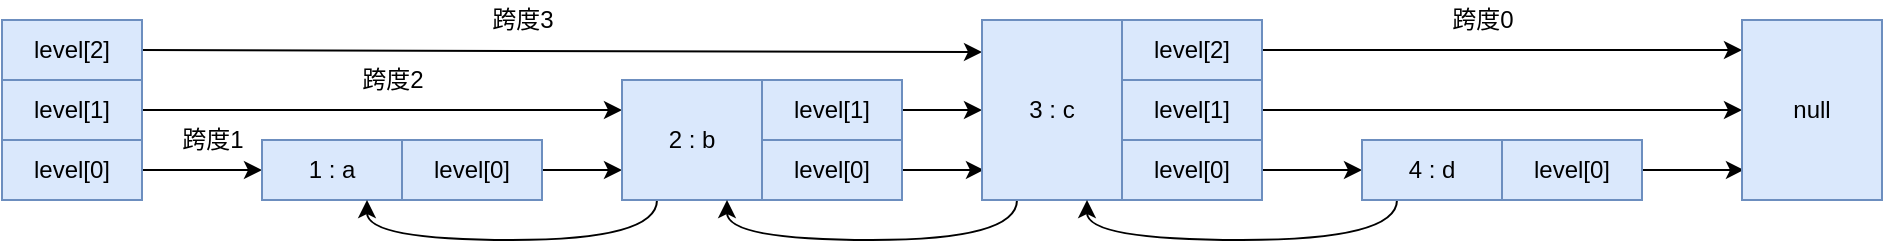 <mxfile version="15.4.0" type="device"><diagram id="lZDYz1M6MobZKNEKq7Ni" name="第 1 页"><mxGraphModel dx="946" dy="626" grid="1" gridSize="10" guides="1" tooltips="1" connect="1" arrows="1" fold="1" page="1" pageScale="1" pageWidth="827" pageHeight="1169" math="0" shadow="0"><root><mxCell id="0"/><mxCell id="1" parent="0"/><mxCell id="ubLJSywxiG84MG5AIEHx-33" style="edgeStyle=orthogonalEdgeStyle;curved=1;rounded=0;orthogonalLoop=1;jettySize=auto;html=1;exitX=1;exitY=0.5;exitDx=0;exitDy=0;entryX=0;entryY=0.5;entryDx=0;entryDy=0;" edge="1" parent="1" source="ubLJSywxiG84MG5AIEHx-2" target="ubLJSywxiG84MG5AIEHx-11"><mxGeometry relative="1" as="geometry"/></mxCell><mxCell id="ubLJSywxiG84MG5AIEHx-2" value="level[0]" style="rounded=0;whiteSpace=wrap;html=1;fillColor=#dae8fc;strokeColor=#6c8ebf;" vertex="1" parent="1"><mxGeometry x="90" y="310" width="70" height="30" as="geometry"/></mxCell><mxCell id="ubLJSywxiG84MG5AIEHx-35" style="edgeStyle=orthogonalEdgeStyle;curved=1;rounded=0;orthogonalLoop=1;jettySize=auto;html=1;exitX=1;exitY=0.5;exitDx=0;exitDy=0;entryX=0;entryY=0.25;entryDx=0;entryDy=0;" edge="1" parent="1" source="ubLJSywxiG84MG5AIEHx-3" target="ubLJSywxiG84MG5AIEHx-13"><mxGeometry relative="1" as="geometry"/></mxCell><mxCell id="ubLJSywxiG84MG5AIEHx-3" value="level[1]" style="rounded=0;whiteSpace=wrap;html=1;fillColor=#dae8fc;strokeColor=#6c8ebf;" vertex="1" parent="1"><mxGeometry x="90" y="280" width="70" height="30" as="geometry"/></mxCell><mxCell id="ubLJSywxiG84MG5AIEHx-39" style="edgeStyle=none;rounded=0;orthogonalLoop=1;jettySize=auto;html=1;exitX=1;exitY=0.5;exitDx=0;exitDy=0;entryX=0;entryY=0.178;entryDx=0;entryDy=0;entryPerimeter=0;" edge="1" parent="1" source="ubLJSywxiG84MG5AIEHx-4" target="ubLJSywxiG84MG5AIEHx-21"><mxGeometry relative="1" as="geometry"/></mxCell><mxCell id="ubLJSywxiG84MG5AIEHx-4" value="level[2]" style="rounded=0;whiteSpace=wrap;html=1;fillColor=#dae8fc;strokeColor=#6c8ebf;" vertex="1" parent="1"><mxGeometry x="90" y="250" width="70" height="30" as="geometry"/></mxCell><mxCell id="ubLJSywxiG84MG5AIEHx-34" style="edgeStyle=orthogonalEdgeStyle;curved=1;rounded=0;orthogonalLoop=1;jettySize=auto;html=1;exitX=1;exitY=0.5;exitDx=0;exitDy=0;entryX=0;entryY=0.75;entryDx=0;entryDy=0;" edge="1" parent="1" source="ubLJSywxiG84MG5AIEHx-8" target="ubLJSywxiG84MG5AIEHx-13"><mxGeometry relative="1" as="geometry"/></mxCell><mxCell id="ubLJSywxiG84MG5AIEHx-8" value="level[0]" style="rounded=0;whiteSpace=wrap;html=1;fillColor=#dae8fc;strokeColor=#6c8ebf;" vertex="1" parent="1"><mxGeometry x="290" y="310" width="70" height="30" as="geometry"/></mxCell><mxCell id="ubLJSywxiG84MG5AIEHx-11" value="1 : a" style="rounded=0;whiteSpace=wrap;html=1;fillColor=#dae8fc;strokeColor=#6c8ebf;" vertex="1" parent="1"><mxGeometry x="220" y="310" width="70" height="30" as="geometry"/></mxCell><mxCell id="ubLJSywxiG84MG5AIEHx-41" style="edgeStyle=none;rounded=0;orthogonalLoop=1;jettySize=auto;html=1;exitX=1;exitY=0.5;exitDx=0;exitDy=0;entryX=0.014;entryY=0.833;entryDx=0;entryDy=0;entryPerimeter=0;" edge="1" parent="1" source="ubLJSywxiG84MG5AIEHx-12" target="ubLJSywxiG84MG5AIEHx-21"><mxGeometry relative="1" as="geometry"/></mxCell><mxCell id="ubLJSywxiG84MG5AIEHx-12" value="level[0]" style="rounded=0;whiteSpace=wrap;html=1;fillColor=#dae8fc;strokeColor=#6c8ebf;" vertex="1" parent="1"><mxGeometry x="470" y="310" width="70" height="30" as="geometry"/></mxCell><mxCell id="ubLJSywxiG84MG5AIEHx-31" style="edgeStyle=orthogonalEdgeStyle;curved=1;rounded=0;orthogonalLoop=1;jettySize=auto;html=1;exitX=0.25;exitY=1;exitDx=0;exitDy=0;entryX=0.75;entryY=1;entryDx=0;entryDy=0;" edge="1" parent="1" source="ubLJSywxiG84MG5AIEHx-13" target="ubLJSywxiG84MG5AIEHx-11"><mxGeometry relative="1" as="geometry"/></mxCell><mxCell id="ubLJSywxiG84MG5AIEHx-13" value="2 : b" style="rounded=0;whiteSpace=wrap;html=1;fillColor=#dae8fc;strokeColor=#6c8ebf;" vertex="1" parent="1"><mxGeometry x="400" y="280" width="70" height="60" as="geometry"/></mxCell><mxCell id="ubLJSywxiG84MG5AIEHx-40" style="edgeStyle=none;rounded=0;orthogonalLoop=1;jettySize=auto;html=1;exitX=1;exitY=0.5;exitDx=0;exitDy=0;entryX=0;entryY=0.5;entryDx=0;entryDy=0;" edge="1" parent="1" source="ubLJSywxiG84MG5AIEHx-14" target="ubLJSywxiG84MG5AIEHx-21"><mxGeometry relative="1" as="geometry"/></mxCell><mxCell id="ubLJSywxiG84MG5AIEHx-14" value="level[1]" style="rounded=0;whiteSpace=wrap;html=1;fillColor=#dae8fc;strokeColor=#6c8ebf;" vertex="1" parent="1"><mxGeometry x="470" y="280" width="70" height="30" as="geometry"/></mxCell><mxCell id="ubLJSywxiG84MG5AIEHx-42" style="edgeStyle=none;rounded=0;orthogonalLoop=1;jettySize=auto;html=1;exitX=1;exitY=0.5;exitDx=0;exitDy=0;entryX=0;entryY=0.5;entryDx=0;entryDy=0;" edge="1" parent="1" source="ubLJSywxiG84MG5AIEHx-16" target="ubLJSywxiG84MG5AIEHx-23"><mxGeometry relative="1" as="geometry"/></mxCell><mxCell id="ubLJSywxiG84MG5AIEHx-16" value="level[0]" style="rounded=0;whiteSpace=wrap;html=1;fillColor=#dae8fc;strokeColor=#6c8ebf;" vertex="1" parent="1"><mxGeometry x="650" y="310" width="70" height="30" as="geometry"/></mxCell><mxCell id="ubLJSywxiG84MG5AIEHx-45" style="edgeStyle=none;rounded=0;orthogonalLoop=1;jettySize=auto;html=1;exitX=1;exitY=0.5;exitDx=0;exitDy=0;entryX=0;entryY=0.5;entryDx=0;entryDy=0;" edge="1" parent="1" source="ubLJSywxiG84MG5AIEHx-18" target="ubLJSywxiG84MG5AIEHx-26"><mxGeometry relative="1" as="geometry"/></mxCell><mxCell id="ubLJSywxiG84MG5AIEHx-18" value="level[1]" style="rounded=0;whiteSpace=wrap;html=1;fillColor=#dae8fc;strokeColor=#6c8ebf;" vertex="1" parent="1"><mxGeometry x="650" y="280" width="70" height="30" as="geometry"/></mxCell><mxCell id="ubLJSywxiG84MG5AIEHx-44" style="edgeStyle=none;rounded=0;orthogonalLoop=1;jettySize=auto;html=1;exitX=1;exitY=0.5;exitDx=0;exitDy=0;entryX=0;entryY=0.167;entryDx=0;entryDy=0;entryPerimeter=0;" edge="1" parent="1" source="ubLJSywxiG84MG5AIEHx-20" target="ubLJSywxiG84MG5AIEHx-26"><mxGeometry relative="1" as="geometry"/></mxCell><mxCell id="ubLJSywxiG84MG5AIEHx-20" value="level[2]" style="rounded=0;whiteSpace=wrap;html=1;fillColor=#dae8fc;strokeColor=#6c8ebf;" vertex="1" parent="1"><mxGeometry x="650" y="250" width="70" height="30" as="geometry"/></mxCell><mxCell id="ubLJSywxiG84MG5AIEHx-30" style="edgeStyle=orthogonalEdgeStyle;curved=1;rounded=0;orthogonalLoop=1;jettySize=auto;html=1;exitX=0.25;exitY=1;exitDx=0;exitDy=0;entryX=0.75;entryY=1;entryDx=0;entryDy=0;" edge="1" parent="1" source="ubLJSywxiG84MG5AIEHx-21" target="ubLJSywxiG84MG5AIEHx-13"><mxGeometry relative="1" as="geometry"/></mxCell><mxCell id="ubLJSywxiG84MG5AIEHx-21" value="3 : c" style="rounded=0;whiteSpace=wrap;html=1;fillColor=#dae8fc;strokeColor=#6c8ebf;" vertex="1" parent="1"><mxGeometry x="580" y="250" width="70" height="90" as="geometry"/></mxCell><mxCell id="ubLJSywxiG84MG5AIEHx-47" style="edgeStyle=none;rounded=0;orthogonalLoop=1;jettySize=auto;html=1;exitX=1;exitY=0.5;exitDx=0;exitDy=0;entryX=0.014;entryY=0.833;entryDx=0;entryDy=0;entryPerimeter=0;" edge="1" parent="1" source="ubLJSywxiG84MG5AIEHx-22" target="ubLJSywxiG84MG5AIEHx-26"><mxGeometry relative="1" as="geometry"/></mxCell><mxCell id="ubLJSywxiG84MG5AIEHx-22" value="level[0]" style="rounded=0;whiteSpace=wrap;html=1;fillColor=#dae8fc;strokeColor=#6c8ebf;" vertex="1" parent="1"><mxGeometry x="840" y="310" width="70" height="30" as="geometry"/></mxCell><mxCell id="ubLJSywxiG84MG5AIEHx-29" style="edgeStyle=orthogonalEdgeStyle;curved=1;rounded=0;orthogonalLoop=1;jettySize=auto;html=1;exitX=0.25;exitY=1;exitDx=0;exitDy=0;entryX=0.75;entryY=1;entryDx=0;entryDy=0;" edge="1" parent="1" source="ubLJSywxiG84MG5AIEHx-23" target="ubLJSywxiG84MG5AIEHx-21"><mxGeometry relative="1" as="geometry"/></mxCell><mxCell id="ubLJSywxiG84MG5AIEHx-23" value="4 : d" style="rounded=0;whiteSpace=wrap;html=1;fillColor=#dae8fc;strokeColor=#6c8ebf;" vertex="1" parent="1"><mxGeometry x="770" y="310" width="70" height="30" as="geometry"/></mxCell><mxCell id="ubLJSywxiG84MG5AIEHx-26" value="null" style="rounded=0;whiteSpace=wrap;html=1;fillColor=#dae8fc;strokeColor=#6c8ebf;" vertex="1" parent="1"><mxGeometry x="960" y="250" width="70" height="90" as="geometry"/></mxCell><mxCell id="ubLJSywxiG84MG5AIEHx-48" value="跨度3" style="text;html=1;align=center;verticalAlign=middle;resizable=0;points=[];autosize=1;strokeColor=none;fillColor=none;" vertex="1" parent="1"><mxGeometry x="325" y="240" width="50" height="20" as="geometry"/></mxCell><mxCell id="ubLJSywxiG84MG5AIEHx-49" value="跨度2" style="text;html=1;align=center;verticalAlign=middle;resizable=0;points=[];autosize=1;strokeColor=none;fillColor=none;" vertex="1" parent="1"><mxGeometry x="260" y="270" width="50" height="20" as="geometry"/></mxCell><mxCell id="ubLJSywxiG84MG5AIEHx-50" value="跨度1" style="text;html=1;align=center;verticalAlign=middle;resizable=0;points=[];autosize=1;strokeColor=none;fillColor=none;" vertex="1" parent="1"><mxGeometry x="170" y="300" width="50" height="20" as="geometry"/></mxCell><mxCell id="ubLJSywxiG84MG5AIEHx-51" value="跨度0" style="text;html=1;align=center;verticalAlign=middle;resizable=0;points=[];autosize=1;strokeColor=none;fillColor=none;" vertex="1" parent="1"><mxGeometry x="805" y="240" width="50" height="20" as="geometry"/></mxCell></root></mxGraphModel></diagram></mxfile>